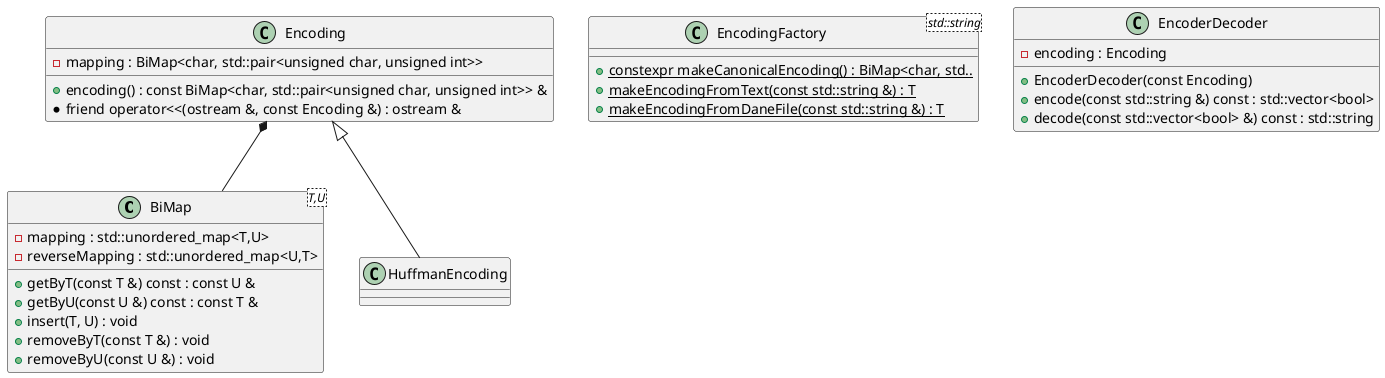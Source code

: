@startuml dane
class BiMap<T,U> {
	- {field}	mapping : std::unordered_map<T,U>
	- {field}	reverseMapping : std::unordered_map<U,T>
	+ {method}	getByT(const T &) const : const U &
	+ {method}	getByU(const U &) const : const T &
	+ {method}	insert(T, U) : void
	+ {method}	removeByT(const T &) : void
	+ {method}	removeByU(const U &) : void
}

class EncodingFactory<std::string> {
	+ {method}	{static} constexpr makeCanonicalEncoding() : BiMap<char, std..
	+ {method}	{static} makeEncodingFromText(const std::string &) : T
	+ {method}	{static} makeEncodingFromDaneFile(const std::string &) : T
}

class Encoding {
	- {field}	mapping : BiMap<char, std::pair<unsigned char, unsigned int>>
	+ {method}	encoding() : const BiMap<char, std::pair<unsigned char, unsigned int>> &
	* {method}	friend operator<<(ostream &, const Encoding &) : ostream &
}

class HuffmanEncoding {
	{method}
}

class EncoderDecoder {
	- {field}	encoding : Encoding
	+ {method}	EncoderDecoder(const Encoding)
	+ {method}	encode(const std::string &) const : std::vector<bool>
	+ {method}	decode(const std::vector<bool> &) const : std::string
}

Encoding <|-- HuffmanEncoding
Encoding *-- BiMap
@enduml